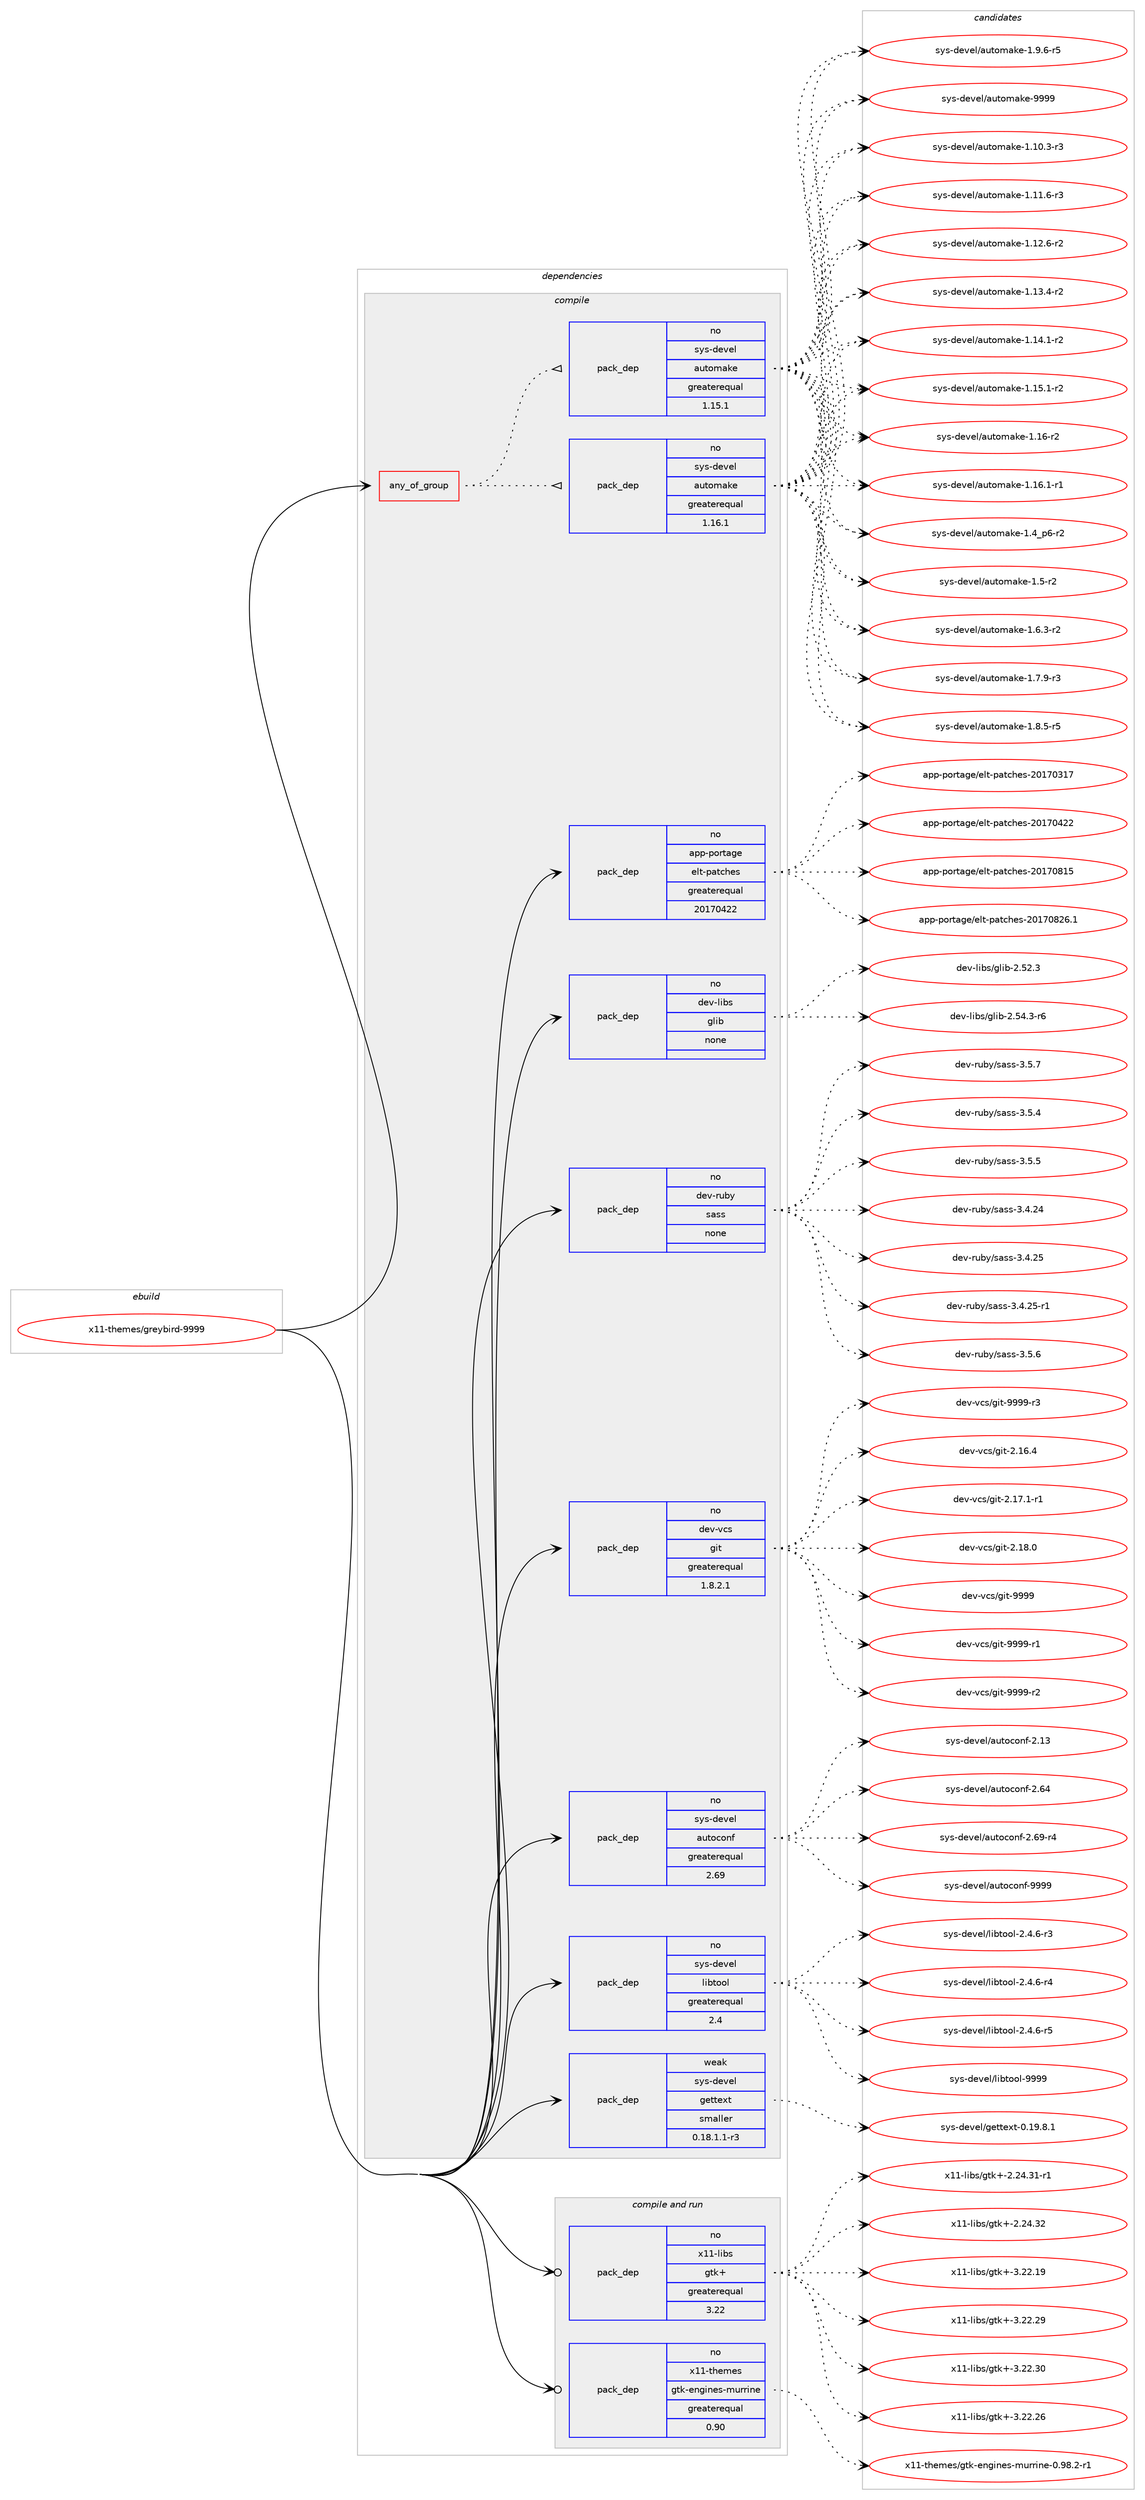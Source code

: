 digraph prolog {

# *************
# Graph options
# *************

newrank=true;
concentrate=true;
compound=true;
graph [rankdir=LR,fontname=Helvetica,fontsize=10,ranksep=1.5];#, ranksep=2.5, nodesep=0.2];
edge  [arrowhead=vee];
node  [fontname=Helvetica,fontsize=10];

# **********
# The ebuild
# **********

subgraph cluster_leftcol {
color=gray;
rank=same;
label=<<i>ebuild</i>>;
id [label="x11-themes/greybird-9999", color=red, width=4, href="../x11-themes/greybird-9999.svg"];
}

# ****************
# The dependencies
# ****************

subgraph cluster_midcol {
color=gray;
label=<<i>dependencies</i>>;
subgraph cluster_compile {
fillcolor="#eeeeee";
style=filled;
label=<<i>compile</i>>;
subgraph any178 {
dependency5183 [label=<<TABLE BORDER="0" CELLBORDER="1" CELLSPACING="0" CELLPADDING="4"><TR><TD CELLPADDING="10">any_of_group</TD></TR></TABLE>>, shape=none, color=red];subgraph pack4232 {
dependency5184 [label=<<TABLE BORDER="0" CELLBORDER="1" CELLSPACING="0" CELLPADDING="4" WIDTH="220"><TR><TD ROWSPAN="6" CELLPADDING="30">pack_dep</TD></TR><TR><TD WIDTH="110">no</TD></TR><TR><TD>sys-devel</TD></TR><TR><TD>automake</TD></TR><TR><TD>greaterequal</TD></TR><TR><TD>1.16.1</TD></TR></TABLE>>, shape=none, color=blue];
}
dependency5183:e -> dependency5184:w [weight=20,style="dotted",arrowhead="oinv"];
subgraph pack4233 {
dependency5185 [label=<<TABLE BORDER="0" CELLBORDER="1" CELLSPACING="0" CELLPADDING="4" WIDTH="220"><TR><TD ROWSPAN="6" CELLPADDING="30">pack_dep</TD></TR><TR><TD WIDTH="110">no</TD></TR><TR><TD>sys-devel</TD></TR><TR><TD>automake</TD></TR><TR><TD>greaterequal</TD></TR><TR><TD>1.15.1</TD></TR></TABLE>>, shape=none, color=blue];
}
dependency5183:e -> dependency5185:w [weight=20,style="dotted",arrowhead="oinv"];
}
id:e -> dependency5183:w [weight=20,style="solid",arrowhead="vee"];
subgraph pack4234 {
dependency5186 [label=<<TABLE BORDER="0" CELLBORDER="1" CELLSPACING="0" CELLPADDING="4" WIDTH="220"><TR><TD ROWSPAN="6" CELLPADDING="30">pack_dep</TD></TR><TR><TD WIDTH="110">no</TD></TR><TR><TD>app-portage</TD></TR><TR><TD>elt-patches</TD></TR><TR><TD>greaterequal</TD></TR><TR><TD>20170422</TD></TR></TABLE>>, shape=none, color=blue];
}
id:e -> dependency5186:w [weight=20,style="solid",arrowhead="vee"];
subgraph pack4235 {
dependency5187 [label=<<TABLE BORDER="0" CELLBORDER="1" CELLSPACING="0" CELLPADDING="4" WIDTH="220"><TR><TD ROWSPAN="6" CELLPADDING="30">pack_dep</TD></TR><TR><TD WIDTH="110">no</TD></TR><TR><TD>dev-libs</TD></TR><TR><TD>glib</TD></TR><TR><TD>none</TD></TR><TR><TD></TD></TR></TABLE>>, shape=none, color=blue];
}
id:e -> dependency5187:w [weight=20,style="solid",arrowhead="vee"];
subgraph pack4236 {
dependency5188 [label=<<TABLE BORDER="0" CELLBORDER="1" CELLSPACING="0" CELLPADDING="4" WIDTH="220"><TR><TD ROWSPAN="6" CELLPADDING="30">pack_dep</TD></TR><TR><TD WIDTH="110">no</TD></TR><TR><TD>dev-ruby</TD></TR><TR><TD>sass</TD></TR><TR><TD>none</TD></TR><TR><TD></TD></TR></TABLE>>, shape=none, color=blue];
}
id:e -> dependency5188:w [weight=20,style="solid",arrowhead="vee"];
subgraph pack4237 {
dependency5189 [label=<<TABLE BORDER="0" CELLBORDER="1" CELLSPACING="0" CELLPADDING="4" WIDTH="220"><TR><TD ROWSPAN="6" CELLPADDING="30">pack_dep</TD></TR><TR><TD WIDTH="110">no</TD></TR><TR><TD>dev-vcs</TD></TR><TR><TD>git</TD></TR><TR><TD>greaterequal</TD></TR><TR><TD>1.8.2.1</TD></TR></TABLE>>, shape=none, color=blue];
}
id:e -> dependency5189:w [weight=20,style="solid",arrowhead="vee"];
subgraph pack4238 {
dependency5190 [label=<<TABLE BORDER="0" CELLBORDER="1" CELLSPACING="0" CELLPADDING="4" WIDTH="220"><TR><TD ROWSPAN="6" CELLPADDING="30">pack_dep</TD></TR><TR><TD WIDTH="110">no</TD></TR><TR><TD>sys-devel</TD></TR><TR><TD>autoconf</TD></TR><TR><TD>greaterequal</TD></TR><TR><TD>2.69</TD></TR></TABLE>>, shape=none, color=blue];
}
id:e -> dependency5190:w [weight=20,style="solid",arrowhead="vee"];
subgraph pack4239 {
dependency5191 [label=<<TABLE BORDER="0" CELLBORDER="1" CELLSPACING="0" CELLPADDING="4" WIDTH="220"><TR><TD ROWSPAN="6" CELLPADDING="30">pack_dep</TD></TR><TR><TD WIDTH="110">no</TD></TR><TR><TD>sys-devel</TD></TR><TR><TD>libtool</TD></TR><TR><TD>greaterequal</TD></TR><TR><TD>2.4</TD></TR></TABLE>>, shape=none, color=blue];
}
id:e -> dependency5191:w [weight=20,style="solid",arrowhead="vee"];
subgraph pack4240 {
dependency5192 [label=<<TABLE BORDER="0" CELLBORDER="1" CELLSPACING="0" CELLPADDING="4" WIDTH="220"><TR><TD ROWSPAN="6" CELLPADDING="30">pack_dep</TD></TR><TR><TD WIDTH="110">weak</TD></TR><TR><TD>sys-devel</TD></TR><TR><TD>gettext</TD></TR><TR><TD>smaller</TD></TR><TR><TD>0.18.1.1-r3</TD></TR></TABLE>>, shape=none, color=blue];
}
id:e -> dependency5192:w [weight=20,style="solid",arrowhead="vee"];
}
subgraph cluster_compileandrun {
fillcolor="#eeeeee";
style=filled;
label=<<i>compile and run</i>>;
subgraph pack4241 {
dependency5193 [label=<<TABLE BORDER="0" CELLBORDER="1" CELLSPACING="0" CELLPADDING="4" WIDTH="220"><TR><TD ROWSPAN="6" CELLPADDING="30">pack_dep</TD></TR><TR><TD WIDTH="110">no</TD></TR><TR><TD>x11-libs</TD></TR><TR><TD>gtk+</TD></TR><TR><TD>greaterequal</TD></TR><TR><TD>3.22</TD></TR></TABLE>>, shape=none, color=blue];
}
id:e -> dependency5193:w [weight=20,style="solid",arrowhead="odotvee"];
subgraph pack4242 {
dependency5194 [label=<<TABLE BORDER="0" CELLBORDER="1" CELLSPACING="0" CELLPADDING="4" WIDTH="220"><TR><TD ROWSPAN="6" CELLPADDING="30">pack_dep</TD></TR><TR><TD WIDTH="110">no</TD></TR><TR><TD>x11-themes</TD></TR><TR><TD>gtk-engines-murrine</TD></TR><TR><TD>greaterequal</TD></TR><TR><TD>0.90</TD></TR></TABLE>>, shape=none, color=blue];
}
id:e -> dependency5194:w [weight=20,style="solid",arrowhead="odotvee"];
}
subgraph cluster_run {
fillcolor="#eeeeee";
style=filled;
label=<<i>run</i>>;
}
}

# **************
# The candidates
# **************

subgraph cluster_choices {
rank=same;
color=gray;
label=<<i>candidates</i>>;

subgraph choice4232 {
color=black;
nodesep=1;
choice11512111545100101118101108479711711611110997107101454946494846514511451 [label="sys-devel/automake-1.10.3-r3", color=red, width=4,href="../sys-devel/automake-1.10.3-r3.svg"];
choice11512111545100101118101108479711711611110997107101454946494946544511451 [label="sys-devel/automake-1.11.6-r3", color=red, width=4,href="../sys-devel/automake-1.11.6-r3.svg"];
choice11512111545100101118101108479711711611110997107101454946495046544511450 [label="sys-devel/automake-1.12.6-r2", color=red, width=4,href="../sys-devel/automake-1.12.6-r2.svg"];
choice11512111545100101118101108479711711611110997107101454946495146524511450 [label="sys-devel/automake-1.13.4-r2", color=red, width=4,href="../sys-devel/automake-1.13.4-r2.svg"];
choice11512111545100101118101108479711711611110997107101454946495246494511450 [label="sys-devel/automake-1.14.1-r2", color=red, width=4,href="../sys-devel/automake-1.14.1-r2.svg"];
choice11512111545100101118101108479711711611110997107101454946495346494511450 [label="sys-devel/automake-1.15.1-r2", color=red, width=4,href="../sys-devel/automake-1.15.1-r2.svg"];
choice1151211154510010111810110847971171161111099710710145494649544511450 [label="sys-devel/automake-1.16-r2", color=red, width=4,href="../sys-devel/automake-1.16-r2.svg"];
choice11512111545100101118101108479711711611110997107101454946495446494511449 [label="sys-devel/automake-1.16.1-r1", color=red, width=4,href="../sys-devel/automake-1.16.1-r1.svg"];
choice115121115451001011181011084797117116111109971071014549465295112544511450 [label="sys-devel/automake-1.4_p6-r2", color=red, width=4,href="../sys-devel/automake-1.4_p6-r2.svg"];
choice11512111545100101118101108479711711611110997107101454946534511450 [label="sys-devel/automake-1.5-r2", color=red, width=4,href="../sys-devel/automake-1.5-r2.svg"];
choice115121115451001011181011084797117116111109971071014549465446514511450 [label="sys-devel/automake-1.6.3-r2", color=red, width=4,href="../sys-devel/automake-1.6.3-r2.svg"];
choice115121115451001011181011084797117116111109971071014549465546574511451 [label="sys-devel/automake-1.7.9-r3", color=red, width=4,href="../sys-devel/automake-1.7.9-r3.svg"];
choice115121115451001011181011084797117116111109971071014549465646534511453 [label="sys-devel/automake-1.8.5-r5", color=red, width=4,href="../sys-devel/automake-1.8.5-r5.svg"];
choice115121115451001011181011084797117116111109971071014549465746544511453 [label="sys-devel/automake-1.9.6-r5", color=red, width=4,href="../sys-devel/automake-1.9.6-r5.svg"];
choice115121115451001011181011084797117116111109971071014557575757 [label="sys-devel/automake-9999", color=red, width=4,href="../sys-devel/automake-9999.svg"];
dependency5184:e -> choice11512111545100101118101108479711711611110997107101454946494846514511451:w [style=dotted,weight="100"];
dependency5184:e -> choice11512111545100101118101108479711711611110997107101454946494946544511451:w [style=dotted,weight="100"];
dependency5184:e -> choice11512111545100101118101108479711711611110997107101454946495046544511450:w [style=dotted,weight="100"];
dependency5184:e -> choice11512111545100101118101108479711711611110997107101454946495146524511450:w [style=dotted,weight="100"];
dependency5184:e -> choice11512111545100101118101108479711711611110997107101454946495246494511450:w [style=dotted,weight="100"];
dependency5184:e -> choice11512111545100101118101108479711711611110997107101454946495346494511450:w [style=dotted,weight="100"];
dependency5184:e -> choice1151211154510010111810110847971171161111099710710145494649544511450:w [style=dotted,weight="100"];
dependency5184:e -> choice11512111545100101118101108479711711611110997107101454946495446494511449:w [style=dotted,weight="100"];
dependency5184:e -> choice115121115451001011181011084797117116111109971071014549465295112544511450:w [style=dotted,weight="100"];
dependency5184:e -> choice11512111545100101118101108479711711611110997107101454946534511450:w [style=dotted,weight="100"];
dependency5184:e -> choice115121115451001011181011084797117116111109971071014549465446514511450:w [style=dotted,weight="100"];
dependency5184:e -> choice115121115451001011181011084797117116111109971071014549465546574511451:w [style=dotted,weight="100"];
dependency5184:e -> choice115121115451001011181011084797117116111109971071014549465646534511453:w [style=dotted,weight="100"];
dependency5184:e -> choice115121115451001011181011084797117116111109971071014549465746544511453:w [style=dotted,weight="100"];
dependency5184:e -> choice115121115451001011181011084797117116111109971071014557575757:w [style=dotted,weight="100"];
}
subgraph choice4233 {
color=black;
nodesep=1;
choice11512111545100101118101108479711711611110997107101454946494846514511451 [label="sys-devel/automake-1.10.3-r3", color=red, width=4,href="../sys-devel/automake-1.10.3-r3.svg"];
choice11512111545100101118101108479711711611110997107101454946494946544511451 [label="sys-devel/automake-1.11.6-r3", color=red, width=4,href="../sys-devel/automake-1.11.6-r3.svg"];
choice11512111545100101118101108479711711611110997107101454946495046544511450 [label="sys-devel/automake-1.12.6-r2", color=red, width=4,href="../sys-devel/automake-1.12.6-r2.svg"];
choice11512111545100101118101108479711711611110997107101454946495146524511450 [label="sys-devel/automake-1.13.4-r2", color=red, width=4,href="../sys-devel/automake-1.13.4-r2.svg"];
choice11512111545100101118101108479711711611110997107101454946495246494511450 [label="sys-devel/automake-1.14.1-r2", color=red, width=4,href="../sys-devel/automake-1.14.1-r2.svg"];
choice11512111545100101118101108479711711611110997107101454946495346494511450 [label="sys-devel/automake-1.15.1-r2", color=red, width=4,href="../sys-devel/automake-1.15.1-r2.svg"];
choice1151211154510010111810110847971171161111099710710145494649544511450 [label="sys-devel/automake-1.16-r2", color=red, width=4,href="../sys-devel/automake-1.16-r2.svg"];
choice11512111545100101118101108479711711611110997107101454946495446494511449 [label="sys-devel/automake-1.16.1-r1", color=red, width=4,href="../sys-devel/automake-1.16.1-r1.svg"];
choice115121115451001011181011084797117116111109971071014549465295112544511450 [label="sys-devel/automake-1.4_p6-r2", color=red, width=4,href="../sys-devel/automake-1.4_p6-r2.svg"];
choice11512111545100101118101108479711711611110997107101454946534511450 [label="sys-devel/automake-1.5-r2", color=red, width=4,href="../sys-devel/automake-1.5-r2.svg"];
choice115121115451001011181011084797117116111109971071014549465446514511450 [label="sys-devel/automake-1.6.3-r2", color=red, width=4,href="../sys-devel/automake-1.6.3-r2.svg"];
choice115121115451001011181011084797117116111109971071014549465546574511451 [label="sys-devel/automake-1.7.9-r3", color=red, width=4,href="../sys-devel/automake-1.7.9-r3.svg"];
choice115121115451001011181011084797117116111109971071014549465646534511453 [label="sys-devel/automake-1.8.5-r5", color=red, width=4,href="../sys-devel/automake-1.8.5-r5.svg"];
choice115121115451001011181011084797117116111109971071014549465746544511453 [label="sys-devel/automake-1.9.6-r5", color=red, width=4,href="../sys-devel/automake-1.9.6-r5.svg"];
choice115121115451001011181011084797117116111109971071014557575757 [label="sys-devel/automake-9999", color=red, width=4,href="../sys-devel/automake-9999.svg"];
dependency5185:e -> choice11512111545100101118101108479711711611110997107101454946494846514511451:w [style=dotted,weight="100"];
dependency5185:e -> choice11512111545100101118101108479711711611110997107101454946494946544511451:w [style=dotted,weight="100"];
dependency5185:e -> choice11512111545100101118101108479711711611110997107101454946495046544511450:w [style=dotted,weight="100"];
dependency5185:e -> choice11512111545100101118101108479711711611110997107101454946495146524511450:w [style=dotted,weight="100"];
dependency5185:e -> choice11512111545100101118101108479711711611110997107101454946495246494511450:w [style=dotted,weight="100"];
dependency5185:e -> choice11512111545100101118101108479711711611110997107101454946495346494511450:w [style=dotted,weight="100"];
dependency5185:e -> choice1151211154510010111810110847971171161111099710710145494649544511450:w [style=dotted,weight="100"];
dependency5185:e -> choice11512111545100101118101108479711711611110997107101454946495446494511449:w [style=dotted,weight="100"];
dependency5185:e -> choice115121115451001011181011084797117116111109971071014549465295112544511450:w [style=dotted,weight="100"];
dependency5185:e -> choice11512111545100101118101108479711711611110997107101454946534511450:w [style=dotted,weight="100"];
dependency5185:e -> choice115121115451001011181011084797117116111109971071014549465446514511450:w [style=dotted,weight="100"];
dependency5185:e -> choice115121115451001011181011084797117116111109971071014549465546574511451:w [style=dotted,weight="100"];
dependency5185:e -> choice115121115451001011181011084797117116111109971071014549465646534511453:w [style=dotted,weight="100"];
dependency5185:e -> choice115121115451001011181011084797117116111109971071014549465746544511453:w [style=dotted,weight="100"];
dependency5185:e -> choice115121115451001011181011084797117116111109971071014557575757:w [style=dotted,weight="100"];
}
subgraph choice4234 {
color=black;
nodesep=1;
choice97112112451121111141169710310147101108116451129711699104101115455048495548514955 [label="app-portage/elt-patches-20170317", color=red, width=4,href="../app-portage/elt-patches-20170317.svg"];
choice97112112451121111141169710310147101108116451129711699104101115455048495548525050 [label="app-portage/elt-patches-20170422", color=red, width=4,href="../app-portage/elt-patches-20170422.svg"];
choice97112112451121111141169710310147101108116451129711699104101115455048495548564953 [label="app-portage/elt-patches-20170815", color=red, width=4,href="../app-portage/elt-patches-20170815.svg"];
choice971121124511211111411697103101471011081164511297116991041011154550484955485650544649 [label="app-portage/elt-patches-20170826.1", color=red, width=4,href="../app-portage/elt-patches-20170826.1.svg"];
dependency5186:e -> choice97112112451121111141169710310147101108116451129711699104101115455048495548514955:w [style=dotted,weight="100"];
dependency5186:e -> choice97112112451121111141169710310147101108116451129711699104101115455048495548525050:w [style=dotted,weight="100"];
dependency5186:e -> choice97112112451121111141169710310147101108116451129711699104101115455048495548564953:w [style=dotted,weight="100"];
dependency5186:e -> choice971121124511211111411697103101471011081164511297116991041011154550484955485650544649:w [style=dotted,weight="100"];
}
subgraph choice4235 {
color=black;
nodesep=1;
choice1001011184510810598115471031081059845504653504651 [label="dev-libs/glib-2.52.3", color=red, width=4,href="../dev-libs/glib-2.52.3.svg"];
choice10010111845108105981154710310810598455046535246514511454 [label="dev-libs/glib-2.54.3-r6", color=red, width=4,href="../dev-libs/glib-2.54.3-r6.svg"];
dependency5187:e -> choice1001011184510810598115471031081059845504653504651:w [style=dotted,weight="100"];
dependency5187:e -> choice10010111845108105981154710310810598455046535246514511454:w [style=dotted,weight="100"];
}
subgraph choice4236 {
color=black;
nodesep=1;
choice10010111845114117981214711597115115455146534652 [label="dev-ruby/sass-3.5.4", color=red, width=4,href="../dev-ruby/sass-3.5.4.svg"];
choice10010111845114117981214711597115115455146534653 [label="dev-ruby/sass-3.5.5", color=red, width=4,href="../dev-ruby/sass-3.5.5.svg"];
choice1001011184511411798121471159711511545514652465052 [label="dev-ruby/sass-3.4.24", color=red, width=4,href="../dev-ruby/sass-3.4.24.svg"];
choice1001011184511411798121471159711511545514652465053 [label="dev-ruby/sass-3.4.25", color=red, width=4,href="../dev-ruby/sass-3.4.25.svg"];
choice10010111845114117981214711597115115455146524650534511449 [label="dev-ruby/sass-3.4.25-r1", color=red, width=4,href="../dev-ruby/sass-3.4.25-r1.svg"];
choice10010111845114117981214711597115115455146534654 [label="dev-ruby/sass-3.5.6", color=red, width=4,href="../dev-ruby/sass-3.5.6.svg"];
choice10010111845114117981214711597115115455146534655 [label="dev-ruby/sass-3.5.7", color=red, width=4,href="../dev-ruby/sass-3.5.7.svg"];
dependency5188:e -> choice10010111845114117981214711597115115455146534652:w [style=dotted,weight="100"];
dependency5188:e -> choice10010111845114117981214711597115115455146534653:w [style=dotted,weight="100"];
dependency5188:e -> choice1001011184511411798121471159711511545514652465052:w [style=dotted,weight="100"];
dependency5188:e -> choice1001011184511411798121471159711511545514652465053:w [style=dotted,weight="100"];
dependency5188:e -> choice10010111845114117981214711597115115455146524650534511449:w [style=dotted,weight="100"];
dependency5188:e -> choice10010111845114117981214711597115115455146534654:w [style=dotted,weight="100"];
dependency5188:e -> choice10010111845114117981214711597115115455146534655:w [style=dotted,weight="100"];
}
subgraph choice4237 {
color=black;
nodesep=1;
choice10010111845118991154710310511645504649544652 [label="dev-vcs/git-2.16.4", color=red, width=4,href="../dev-vcs/git-2.16.4.svg"];
choice100101118451189911547103105116455046495546494511449 [label="dev-vcs/git-2.17.1-r1", color=red, width=4,href="../dev-vcs/git-2.17.1-r1.svg"];
choice10010111845118991154710310511645504649564648 [label="dev-vcs/git-2.18.0", color=red, width=4,href="../dev-vcs/git-2.18.0.svg"];
choice1001011184511899115471031051164557575757 [label="dev-vcs/git-9999", color=red, width=4,href="../dev-vcs/git-9999.svg"];
choice10010111845118991154710310511645575757574511449 [label="dev-vcs/git-9999-r1", color=red, width=4,href="../dev-vcs/git-9999-r1.svg"];
choice10010111845118991154710310511645575757574511450 [label="dev-vcs/git-9999-r2", color=red, width=4,href="../dev-vcs/git-9999-r2.svg"];
choice10010111845118991154710310511645575757574511451 [label="dev-vcs/git-9999-r3", color=red, width=4,href="../dev-vcs/git-9999-r3.svg"];
dependency5189:e -> choice10010111845118991154710310511645504649544652:w [style=dotted,weight="100"];
dependency5189:e -> choice100101118451189911547103105116455046495546494511449:w [style=dotted,weight="100"];
dependency5189:e -> choice10010111845118991154710310511645504649564648:w [style=dotted,weight="100"];
dependency5189:e -> choice1001011184511899115471031051164557575757:w [style=dotted,weight="100"];
dependency5189:e -> choice10010111845118991154710310511645575757574511449:w [style=dotted,weight="100"];
dependency5189:e -> choice10010111845118991154710310511645575757574511450:w [style=dotted,weight="100"];
dependency5189:e -> choice10010111845118991154710310511645575757574511451:w [style=dotted,weight="100"];
}
subgraph choice4238 {
color=black;
nodesep=1;
choice115121115451001011181011084797117116111991111101024550464951 [label="sys-devel/autoconf-2.13", color=red, width=4,href="../sys-devel/autoconf-2.13.svg"];
choice115121115451001011181011084797117116111991111101024550465452 [label="sys-devel/autoconf-2.64", color=red, width=4,href="../sys-devel/autoconf-2.64.svg"];
choice1151211154510010111810110847971171161119911111010245504654574511452 [label="sys-devel/autoconf-2.69-r4", color=red, width=4,href="../sys-devel/autoconf-2.69-r4.svg"];
choice115121115451001011181011084797117116111991111101024557575757 [label="sys-devel/autoconf-9999", color=red, width=4,href="../sys-devel/autoconf-9999.svg"];
dependency5190:e -> choice115121115451001011181011084797117116111991111101024550464951:w [style=dotted,weight="100"];
dependency5190:e -> choice115121115451001011181011084797117116111991111101024550465452:w [style=dotted,weight="100"];
dependency5190:e -> choice1151211154510010111810110847971171161119911111010245504654574511452:w [style=dotted,weight="100"];
dependency5190:e -> choice115121115451001011181011084797117116111991111101024557575757:w [style=dotted,weight="100"];
}
subgraph choice4239 {
color=black;
nodesep=1;
choice1151211154510010111810110847108105981161111111084550465246544511451 [label="sys-devel/libtool-2.4.6-r3", color=red, width=4,href="../sys-devel/libtool-2.4.6-r3.svg"];
choice1151211154510010111810110847108105981161111111084550465246544511452 [label="sys-devel/libtool-2.4.6-r4", color=red, width=4,href="../sys-devel/libtool-2.4.6-r4.svg"];
choice1151211154510010111810110847108105981161111111084550465246544511453 [label="sys-devel/libtool-2.4.6-r5", color=red, width=4,href="../sys-devel/libtool-2.4.6-r5.svg"];
choice1151211154510010111810110847108105981161111111084557575757 [label="sys-devel/libtool-9999", color=red, width=4,href="../sys-devel/libtool-9999.svg"];
dependency5191:e -> choice1151211154510010111810110847108105981161111111084550465246544511451:w [style=dotted,weight="100"];
dependency5191:e -> choice1151211154510010111810110847108105981161111111084550465246544511452:w [style=dotted,weight="100"];
dependency5191:e -> choice1151211154510010111810110847108105981161111111084550465246544511453:w [style=dotted,weight="100"];
dependency5191:e -> choice1151211154510010111810110847108105981161111111084557575757:w [style=dotted,weight="100"];
}
subgraph choice4240 {
color=black;
nodesep=1;
choice1151211154510010111810110847103101116116101120116454846495746564649 [label="sys-devel/gettext-0.19.8.1", color=red, width=4,href="../sys-devel/gettext-0.19.8.1.svg"];
dependency5192:e -> choice1151211154510010111810110847103101116116101120116454846495746564649:w [style=dotted,weight="100"];
}
subgraph choice4241 {
color=black;
nodesep=1;
choice1204949451081059811547103116107434551465050465054 [label="x11-libs/gtk+-3.22.26", color=red, width=4,href="../x11-libs/gtk+-3.22.26.svg"];
choice12049494510810598115471031161074345504650524651494511449 [label="x11-libs/gtk+-2.24.31-r1", color=red, width=4,href="../x11-libs/gtk+-2.24.31-r1.svg"];
choice1204949451081059811547103116107434550465052465150 [label="x11-libs/gtk+-2.24.32", color=red, width=4,href="../x11-libs/gtk+-2.24.32.svg"];
choice1204949451081059811547103116107434551465050464957 [label="x11-libs/gtk+-3.22.19", color=red, width=4,href="../x11-libs/gtk+-3.22.19.svg"];
choice1204949451081059811547103116107434551465050465057 [label="x11-libs/gtk+-3.22.29", color=red, width=4,href="../x11-libs/gtk+-3.22.29.svg"];
choice1204949451081059811547103116107434551465050465148 [label="x11-libs/gtk+-3.22.30", color=red, width=4,href="../x11-libs/gtk+-3.22.30.svg"];
dependency5193:e -> choice1204949451081059811547103116107434551465050465054:w [style=dotted,weight="100"];
dependency5193:e -> choice12049494510810598115471031161074345504650524651494511449:w [style=dotted,weight="100"];
dependency5193:e -> choice1204949451081059811547103116107434550465052465150:w [style=dotted,weight="100"];
dependency5193:e -> choice1204949451081059811547103116107434551465050464957:w [style=dotted,weight="100"];
dependency5193:e -> choice1204949451081059811547103116107434551465050465057:w [style=dotted,weight="100"];
dependency5193:e -> choice1204949451081059811547103116107434551465050465148:w [style=dotted,weight="100"];
}
subgraph choice4242 {
color=black;
nodesep=1;
choice120494945116104101109101115471031161074510111010310511010111545109117114114105110101454846575646504511449 [label="x11-themes/gtk-engines-murrine-0.98.2-r1", color=red, width=4,href="../x11-themes/gtk-engines-murrine-0.98.2-r1.svg"];
dependency5194:e -> choice120494945116104101109101115471031161074510111010310511010111545109117114114105110101454846575646504511449:w [style=dotted,weight="100"];
}
}

}
